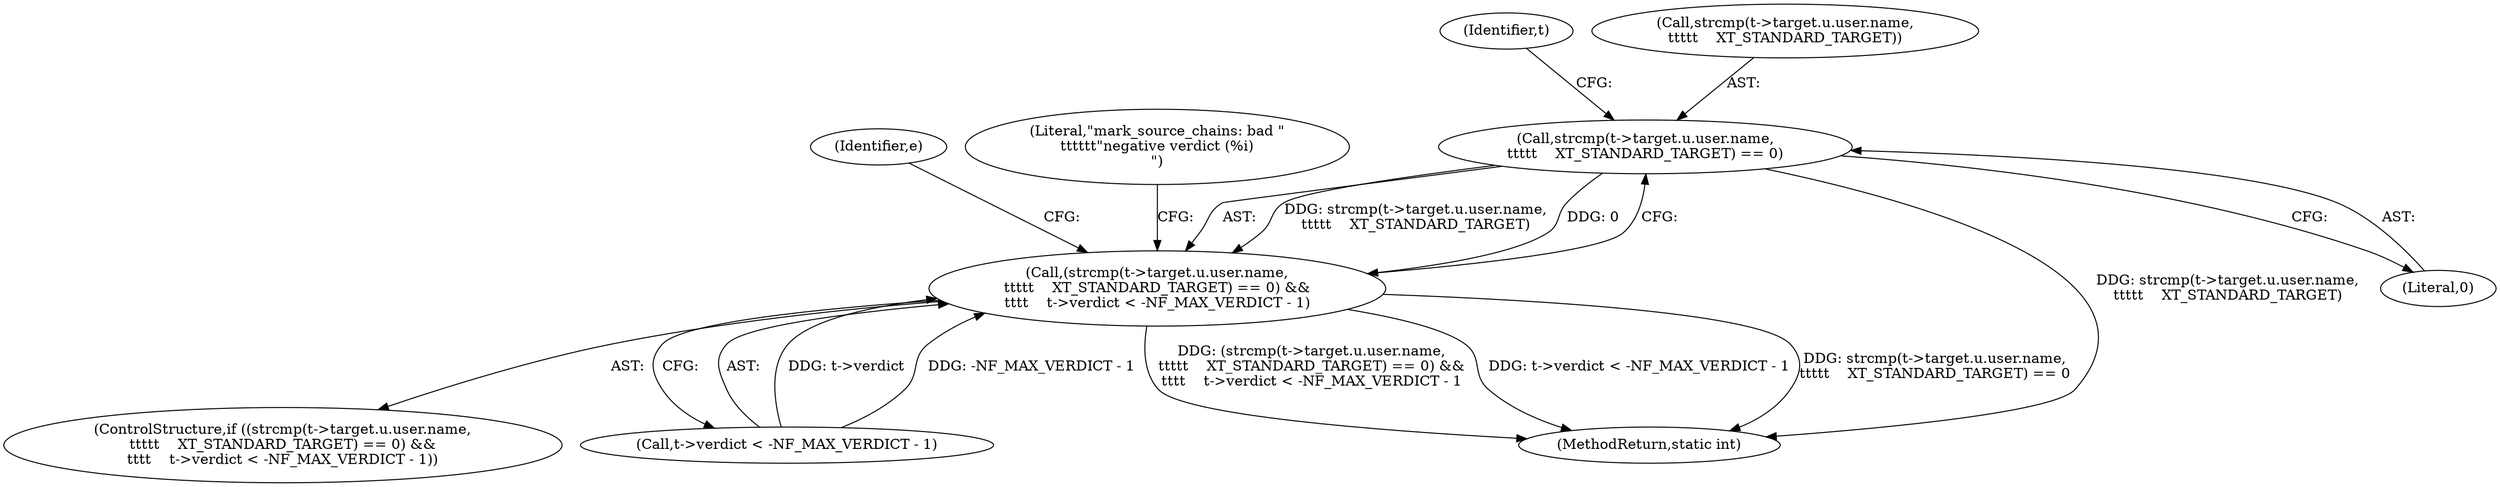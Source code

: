digraph "0_linux_54d83fc74aa9ec72794373cb47432c5f7fb1a309_1@API" {
"1000243" [label="(Call,strcmp(t->target.u.user.name,\n\t\t\t\t\t    XT_STANDARD_TARGET) == 0)"];
"1000242" [label="(Call,(strcmp(t->target.u.user.name,\n\t\t\t\t\t    XT_STANDARD_TARGET) == 0) &&\n\t\t\t\t    t->verdict < -NF_MAX_VERDICT - 1)"];
"1000258" [label="(Identifier,t)"];
"1000241" [label="(ControlStructure,if ((strcmp(t->target.u.user.name,\n\t\t\t\t\t    XT_STANDARD_TARGET) == 0) &&\n\t\t\t\t    t->verdict < -NF_MAX_VERDICT - 1))"];
"1000256" [label="(Call,t->verdict < -NF_MAX_VERDICT - 1)"];
"1000242" [label="(Call,(strcmp(t->target.u.user.name,\n\t\t\t\t\t    XT_STANDARD_TARGET) == 0) &&\n\t\t\t\t    t->verdict < -NF_MAX_VERDICT - 1)"];
"1000276" [label="(Identifier,e)"];
"1000266" [label="(Literal,\"mark_source_chains: bad \"\n\t\t\t\t\t\t\"negative verdict (%i)\n\")"];
"1000243" [label="(Call,strcmp(t->target.u.user.name,\n\t\t\t\t\t    XT_STANDARD_TARGET) == 0)"];
"1000419" [label="(MethodReturn,static int)"];
"1000244" [label="(Call,strcmp(t->target.u.user.name,\n\t\t\t\t\t    XT_STANDARD_TARGET))"];
"1000255" [label="(Literal,0)"];
"1000243" -> "1000242"  [label="AST: "];
"1000243" -> "1000255"  [label="CFG: "];
"1000244" -> "1000243"  [label="AST: "];
"1000255" -> "1000243"  [label="AST: "];
"1000258" -> "1000243"  [label="CFG: "];
"1000242" -> "1000243"  [label="CFG: "];
"1000243" -> "1000419"  [label="DDG: strcmp(t->target.u.user.name,\n\t\t\t\t\t    XT_STANDARD_TARGET)"];
"1000243" -> "1000242"  [label="DDG: strcmp(t->target.u.user.name,\n\t\t\t\t\t    XT_STANDARD_TARGET)"];
"1000243" -> "1000242"  [label="DDG: 0"];
"1000242" -> "1000241"  [label="AST: "];
"1000242" -> "1000256"  [label="CFG: "];
"1000256" -> "1000242"  [label="AST: "];
"1000266" -> "1000242"  [label="CFG: "];
"1000276" -> "1000242"  [label="CFG: "];
"1000242" -> "1000419"  [label="DDG: (strcmp(t->target.u.user.name,\n\t\t\t\t\t    XT_STANDARD_TARGET) == 0) &&\n\t\t\t\t    t->verdict < -NF_MAX_VERDICT - 1"];
"1000242" -> "1000419"  [label="DDG: t->verdict < -NF_MAX_VERDICT - 1"];
"1000242" -> "1000419"  [label="DDG: strcmp(t->target.u.user.name,\n\t\t\t\t\t    XT_STANDARD_TARGET) == 0"];
"1000256" -> "1000242"  [label="DDG: t->verdict"];
"1000256" -> "1000242"  [label="DDG: -NF_MAX_VERDICT - 1"];
}
